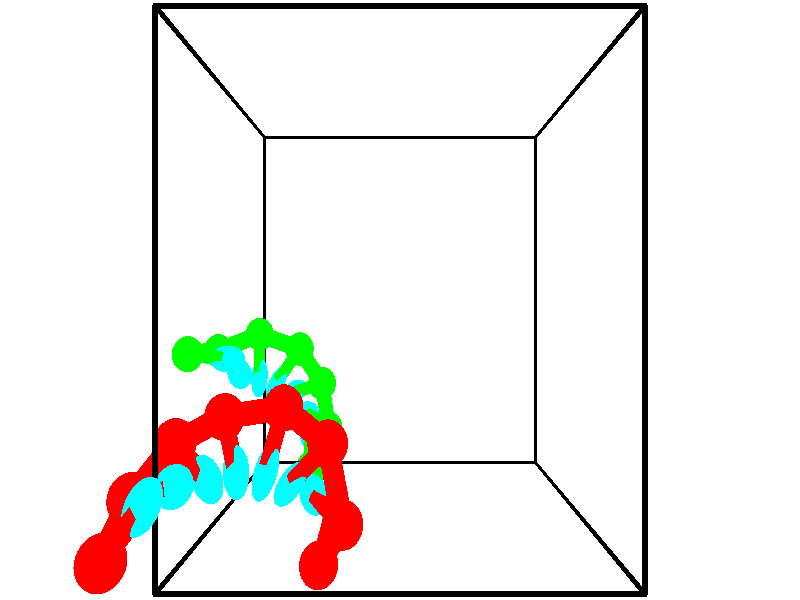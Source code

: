 // switches for output
#declare DRAW_BASES = 1; // possible values are 0, 1; only relevant for DNA ribbons
#declare DRAW_BASES_TYPE = 3; // possible values are 1, 2, 3; only relevant for DNA ribbons
#declare DRAW_FOG = 0; // set to 1 to enable fog

#include "colors.inc"

#include "transforms.inc"
background { rgb <1, 1, 1>}

#default {
   normal{
       ripples 0.25
       frequency 0.20
       turbulence 0.2
       lambda 5
   }
	finish {
		phong 0.1
		phong_size 40.
	}
}

// original window dimensions: 1024x640


// camera settings

camera {
	sky <-0, 1, 0>
	up <-0, 1, 0>
	right 1.6 * <1, 0, 0>
	location <2.5, 2.5, 11.1562>
	look_at <2.5, 2.5, 2.5>
	direction <0, 0, -8.6562>
	angle 67.0682
}


# declare cpy_camera_pos = <2.5, 2.5, 11.1562>;
# if (DRAW_FOG = 1)
fog {
	fog_type 2
	up vnormalize(cpy_camera_pos)
	color rgbt<1,1,1,0.3>
	distance 1e-5
	fog_alt 3e-3
	fog_offset 4
}
# end


// LIGHTS

# declare lum = 6;
global_settings {
	ambient_light rgb lum * <0.05, 0.05, 0.05>
	max_trace_level 15
}# declare cpy_direct_light_amount = 0.25;
light_source
{	1000 * <-1, -1, 1>,
	rgb lum * cpy_direct_light_amount
	parallel
}

light_source
{	1000 * <1, 1, -1>,
	rgb lum * cpy_direct_light_amount
	parallel
}

// strand 0

// nucleotide -1

// particle -1
sphere {
	<1.451264, -0.349586, 3.373205> 0.250000
	pigment { color rgbt <1,0,0,0> }
	no_shadow
}
cylinder {
	<1.543148, -0.028721, 3.152744>,  <1.598278, 0.163798, 3.020468>, 0.100000
	pigment { color rgbt <1,0,0,0> }
	no_shadow
}
cylinder {
	<1.543148, -0.028721, 3.152744>,  <1.451264, -0.349586, 3.373205>, 0.100000
	pigment { color rgbt <1,0,0,0> }
	no_shadow
}

// particle -1
sphere {
	<1.543148, -0.028721, 3.152744> 0.100000
	pigment { color rgbt <1,0,0,0> }
	no_shadow
}
sphere {
	0, 1
	scale<0.080000,0.200000,0.300000>
	matrix <-0.608797, 0.560255, 0.561677,
		0.759342, 0.206517, 0.617050,
		0.229709, 0.802163, -0.551152,
		1.612061, 0.211928, 2.987399>
	pigment { color rgbt <0,1,1,0> }
	no_shadow
}
cylinder {
	<1.799341, 0.205736, 3.767395>,  <1.451264, -0.349586, 3.373205>, 0.130000
	pigment { color rgbt <1,0,0,0> }
	no_shadow
}

// nucleotide -1

// particle -1
sphere {
	<1.799341, 0.205736, 3.767395> 0.250000
	pigment { color rgbt <1,0,0,0> }
	no_shadow
}
cylinder {
	<1.552898, 0.301784, 3.467326>,  <1.405033, 0.359412, 3.287285>, 0.100000
	pigment { color rgbt <1,0,0,0> }
	no_shadow
}
cylinder {
	<1.552898, 0.301784, 3.467326>,  <1.799341, 0.205736, 3.767395>, 0.100000
	pigment { color rgbt <1,0,0,0> }
	no_shadow
}

// particle -1
sphere {
	<1.552898, 0.301784, 3.467326> 0.100000
	pigment { color rgbt <1,0,0,0> }
	no_shadow
}
sphere {
	0, 1
	scale<0.080000,0.200000,0.300000>
	matrix <-0.655017, 0.372756, 0.657271,
		0.437454, 0.896324, -0.072376,
		-0.616106, 0.240119, -0.750171,
		1.368067, 0.373819, 3.242275>
	pigment { color rgbt <0,1,1,0> }
	no_shadow
}
cylinder {
	<1.602112, 1.009843, 3.653534>,  <1.799341, 0.205736, 3.767395>, 0.130000
	pigment { color rgbt <1,0,0,0> }
	no_shadow
}

// nucleotide -1

// particle -1
sphere {
	<1.602112, 1.009843, 3.653534> 0.250000
	pigment { color rgbt <1,0,0,0> }
	no_shadow
}
cylinder {
	<1.318050, 0.746471, 3.553811>,  <1.147614, 0.588449, 3.493977>, 0.100000
	pigment { color rgbt <1,0,0,0> }
	no_shadow
}
cylinder {
	<1.318050, 0.746471, 3.553811>,  <1.602112, 1.009843, 3.653534>, 0.100000
	pigment { color rgbt <1,0,0,0> }
	no_shadow
}

// particle -1
sphere {
	<1.318050, 0.746471, 3.553811> 0.100000
	pigment { color rgbt <1,0,0,0> }
	no_shadow
}
sphere {
	0, 1
	scale<0.080000,0.200000,0.300000>
	matrix <-0.638435, 0.452972, 0.622267,
		-0.296789, 0.601072, -0.742043,
		-0.710153, -0.658429, -0.249309,
		1.105005, 0.548943, 3.479018>
	pigment { color rgbt <0,1,1,0> }
	no_shadow
}
cylinder {
	<1.010607, 1.350101, 3.433904>,  <1.602112, 1.009843, 3.653534>, 0.130000
	pigment { color rgbt <1,0,0,0> }
	no_shadow
}

// nucleotide -1

// particle -1
sphere {
	<1.010607, 1.350101, 3.433904> 0.250000
	pigment { color rgbt <1,0,0,0> }
	no_shadow
}
cylinder {
	<0.910545, 0.991251, 3.579555>,  <0.850508, 0.775941, 3.666945>, 0.100000
	pigment { color rgbt <1,0,0,0> }
	no_shadow
}
cylinder {
	<0.910545, 0.991251, 3.579555>,  <1.010607, 1.350101, 3.433904>, 0.100000
	pigment { color rgbt <1,0,0,0> }
	no_shadow
}

// particle -1
sphere {
	<0.910545, 0.991251, 3.579555> 0.100000
	pigment { color rgbt <1,0,0,0> }
	no_shadow
}
sphere {
	0, 1
	scale<0.080000,0.200000,0.300000>
	matrix <-0.580391, 0.439968, 0.685254,
		-0.774964, -0.039917, -0.630744,
		-0.250154, -0.897126, 0.364127,
		0.835499, 0.722113, 3.688793>
	pigment { color rgbt <0,1,1,0> }
	no_shadow
}
cylinder {
	<0.271183, 1.261870, 3.485189>,  <1.010607, 1.350101, 3.433904>, 0.130000
	pigment { color rgbt <1,0,0,0> }
	no_shadow
}

// nucleotide -1

// particle -1
sphere {
	<0.271183, 1.261870, 3.485189> 0.250000
	pigment { color rgbt <1,0,0,0> }
	no_shadow
}
cylinder {
	<0.420490, 0.987633, 3.735192>,  <0.510074, 0.823091, 3.885194>, 0.100000
	pigment { color rgbt <1,0,0,0> }
	no_shadow
}
cylinder {
	<0.420490, 0.987633, 3.735192>,  <0.271183, 1.261870, 3.485189>, 0.100000
	pigment { color rgbt <1,0,0,0> }
	no_shadow
}

// particle -1
sphere {
	<0.420490, 0.987633, 3.735192> 0.100000
	pigment { color rgbt <1,0,0,0> }
	no_shadow
}
sphere {
	0, 1
	scale<0.080000,0.200000,0.300000>
	matrix <-0.565787, 0.365681, 0.739028,
		-0.735225, -0.629476, -0.251403,
		0.373267, -0.685592, 0.625008,
		0.532470, 0.781955, 3.922695>
	pigment { color rgbt <0,1,1,0> }
	no_shadow
}
cylinder {
	<-0.231583, 1.052276, 3.830695>,  <0.271183, 1.261870, 3.485189>, 0.130000
	pigment { color rgbt <1,0,0,0> }
	no_shadow
}

// nucleotide -1

// particle -1
sphere {
	<-0.231583, 1.052276, 3.830695> 0.250000
	pigment { color rgbt <1,0,0,0> }
	no_shadow
}
cylinder {
	<0.059948, 0.900248, 4.058504>,  <0.234867, 0.809030, 4.195189>, 0.100000
	pigment { color rgbt <1,0,0,0> }
	no_shadow
}
cylinder {
	<0.059948, 0.900248, 4.058504>,  <-0.231583, 1.052276, 3.830695>, 0.100000
	pigment { color rgbt <1,0,0,0> }
	no_shadow
}

// particle -1
sphere {
	<0.059948, 0.900248, 4.058504> 0.100000
	pigment { color rgbt <1,0,0,0> }
	no_shadow
}
sphere {
	0, 1
	scale<0.080000,0.200000,0.300000>
	matrix <-0.554028, 0.161392, 0.816704,
		-0.402322, -0.910768, -0.092944,
		0.728828, -0.380072, 0.569522,
		0.278596, 0.786226, 4.229361>
	pigment { color rgbt <0,1,1,0> }
	no_shadow
}
cylinder {
	<-0.563798, 0.613034, 4.288720>,  <-0.231583, 1.052276, 3.830695>, 0.130000
	pigment { color rgbt <1,0,0,0> }
	no_shadow
}

// nucleotide -1

// particle -1
sphere {
	<-0.563798, 0.613034, 4.288720> 0.250000
	pigment { color rgbt <1,0,0,0> }
	no_shadow
}
cylinder {
	<-0.221313, 0.723124, 4.463604>,  <-0.015823, 0.789178, 4.568534>, 0.100000
	pigment { color rgbt <1,0,0,0> }
	no_shadow
}
cylinder {
	<-0.221313, 0.723124, 4.463604>,  <-0.563798, 0.613034, 4.288720>, 0.100000
	pigment { color rgbt <1,0,0,0> }
	no_shadow
}

// particle -1
sphere {
	<-0.221313, 0.723124, 4.463604> 0.100000
	pigment { color rgbt <1,0,0,0> }
	no_shadow
}
sphere {
	0, 1
	scale<0.080000,0.200000,0.300000>
	matrix <-0.482393, 0.122986, 0.867278,
		0.184921, -0.953482, 0.238066,
		0.856214, 0.275220, 0.437211,
		0.035550, 0.805691, 4.594767>
	pigment { color rgbt <0,1,1,0> }
	no_shadow
}
cylinder {
	<-0.593992, 0.232011, 4.911553>,  <-0.563798, 0.613034, 4.288720>, 0.130000
	pigment { color rgbt <1,0,0,0> }
	no_shadow
}

// nucleotide -1

// particle -1
sphere {
	<-0.593992, 0.232011, 4.911553> 0.250000
	pigment { color rgbt <1,0,0,0> }
	no_shadow
}
cylinder {
	<-0.326984, 0.523973, 4.970415>,  <-0.166780, 0.699151, 5.005733>, 0.100000
	pigment { color rgbt <1,0,0,0> }
	no_shadow
}
cylinder {
	<-0.326984, 0.523973, 4.970415>,  <-0.593992, 0.232011, 4.911553>, 0.100000
	pigment { color rgbt <1,0,0,0> }
	no_shadow
}

// particle -1
sphere {
	<-0.326984, 0.523973, 4.970415> 0.100000
	pigment { color rgbt <1,0,0,0> }
	no_shadow
}
sphere {
	0, 1
	scale<0.080000,0.200000,0.300000>
	matrix <-0.379374, 0.163340, 0.910711,
		0.640698, -0.663744, 0.385940,
		0.667518, 0.729907, 0.147156,
		-0.126729, 0.742945, 5.014562>
	pigment { color rgbt <0,1,1,0> }
	no_shadow
}
// strand 1

// nucleotide -1

// particle -1
sphere {
	<-1.048498, 1.745133, 1.063468> 0.250000
	pigment { color rgbt <0,1,0,0> }
	no_shadow
}
cylinder {
	<-0.653099, 1.710930, 1.113367>,  <-0.415860, 1.690408, 1.143307>, 0.100000
	pigment { color rgbt <0,1,0,0> }
	no_shadow
}
cylinder {
	<-0.653099, 1.710930, 1.113367>,  <-1.048498, 1.745133, 1.063468>, 0.100000
	pigment { color rgbt <0,1,0,0> }
	no_shadow
}

// particle -1
sphere {
	<-0.653099, 1.710930, 1.113367> 0.100000
	pigment { color rgbt <0,1,0,0> }
	no_shadow
}
sphere {
	0, 1
	scale<0.080000,0.200000,0.300000>
	matrix <0.064375, -0.508500, -0.858652,
		0.136857, 0.856806, -0.497146,
		0.988497, -0.085508, 0.124748,
		-0.356550, 1.685277, 1.150792>
	pigment { color rgbt <0,1,1,0> }
	no_shadow
}
cylinder {
	<-0.770280, 1.737891, 0.289918>,  <-1.048498, 1.745133, 1.063468>, 0.130000
	pigment { color rgbt <0,1,0,0> }
	no_shadow
}

// nucleotide -1

// particle -1
sphere {
	<-0.770280, 1.737891, 0.289918> 0.250000
	pigment { color rgbt <0,1,0,0> }
	no_shadow
}
cylinder {
	<-0.491676, 1.565123, 0.519115>,  <-0.324514, 1.461462, 0.656634>, 0.100000
	pigment { color rgbt <0,1,0,0> }
	no_shadow
}
cylinder {
	<-0.491676, 1.565123, 0.519115>,  <-0.770280, 1.737891, 0.289918>, 0.100000
	pigment { color rgbt <0,1,0,0> }
	no_shadow
}

// particle -1
sphere {
	<-0.491676, 1.565123, 0.519115> 0.100000
	pigment { color rgbt <0,1,0,0> }
	no_shadow
}
sphere {
	0, 1
	scale<0.080000,0.200000,0.300000>
	matrix <0.378127, -0.457733, -0.804675,
		0.609833, 0.777126, -0.155494,
		0.696508, -0.431921, 0.572993,
		-0.282724, 1.435546, 0.691013>
	pigment { color rgbt <0,1,1,0> }
	no_shadow
}
cylinder {
	<-0.070346, 1.976295, 0.096819>,  <-0.770280, 1.737891, 0.289918>, 0.130000
	pigment { color rgbt <0,1,0,0> }
	no_shadow
}

// nucleotide -1

// particle -1
sphere {
	<-0.070346, 1.976295, 0.096819> 0.250000
	pigment { color rgbt <0,1,0,0> }
	no_shadow
}
cylinder {
	<-0.033569, 1.615941, 0.266502>,  <-0.011504, 1.399729, 0.368313>, 0.100000
	pigment { color rgbt <0,1,0,0> }
	no_shadow
}
cylinder {
	<-0.033569, 1.615941, 0.266502>,  <-0.070346, 1.976295, 0.096819>, 0.100000
	pigment { color rgbt <0,1,0,0> }
	no_shadow
}

// particle -1
sphere {
	<-0.033569, 1.615941, 0.266502> 0.100000
	pigment { color rgbt <0,1,0,0> }
	no_shadow
}
sphere {
	0, 1
	scale<0.080000,0.200000,0.300000>
	matrix <0.613390, -0.284352, -0.736816,
		0.784410, 0.327949, 0.526450,
		0.091941, -0.900885, 0.424209,
		-0.005987, 1.345676, 0.393765>
	pigment { color rgbt <0,1,1,0> }
	no_shadow
}
cylinder {
	<0.686400, 1.762268, 0.245691>,  <-0.070346, 1.976295, 0.096819>, 0.130000
	pigment { color rgbt <0,1,0,0> }
	no_shadow
}

// nucleotide -1

// particle -1
sphere {
	<0.686400, 1.762268, 0.245691> 0.250000
	pigment { color rgbt <0,1,0,0> }
	no_shadow
}
cylinder {
	<0.433044, 1.463979, 0.163021>,  <0.281031, 1.285005, 0.113419>, 0.100000
	pigment { color rgbt <0,1,0,0> }
	no_shadow
}
cylinder {
	<0.433044, 1.463979, 0.163021>,  <0.686400, 1.762268, 0.245691>, 0.100000
	pigment { color rgbt <0,1,0,0> }
	no_shadow
}

// particle -1
sphere {
	<0.433044, 1.463979, 0.163021> 0.100000
	pigment { color rgbt <0,1,0,0> }
	no_shadow
}
sphere {
	0, 1
	scale<0.080000,0.200000,0.300000>
	matrix <0.660375, -0.381663, -0.646714,
		0.403390, -0.546104, 0.734198,
		-0.633389, -0.745724, -0.206674,
		0.243028, 1.240262, 0.101019>
	pigment { color rgbt <0,1,1,0> }
	no_shadow
}
cylinder {
	<1.081763, 1.234341, 0.167396>,  <0.686400, 1.762268, 0.245691>, 0.130000
	pigment { color rgbt <0,1,0,0> }
	no_shadow
}

// nucleotide -1

// particle -1
sphere {
	<1.081763, 1.234341, 0.167396> 0.250000
	pigment { color rgbt <0,1,0,0> }
	no_shadow
}
cylinder {
	<0.757698, 1.131870, -0.043510>,  <0.563259, 1.070388, -0.170054>, 0.100000
	pigment { color rgbt <0,1,0,0> }
	no_shadow
}
cylinder {
	<0.757698, 1.131870, -0.043510>,  <1.081763, 1.234341, 0.167396>, 0.100000
	pigment { color rgbt <0,1,0,0> }
	no_shadow
}

// particle -1
sphere {
	<0.757698, 1.131870, -0.043510> 0.100000
	pigment { color rgbt <0,1,0,0> }
	no_shadow
}
sphere {
	0, 1
	scale<0.080000,0.200000,0.300000>
	matrix <0.585710, -0.390684, -0.710148,
		-0.024071, -0.884161, 0.466563,
		-0.810163, -0.256177, -0.527266,
		0.514649, 1.055017, -0.201690>
	pigment { color rgbt <0,1,1,0> }
	no_shadow
}
cylinder {
	<1.195020, 0.540944, 0.089702>,  <1.081763, 1.234341, 0.167396>, 0.130000
	pigment { color rgbt <0,1,0,0> }
	no_shadow
}

// nucleotide -1

// particle -1
sphere {
	<1.195020, 0.540944, 0.089702> 0.250000
	pigment { color rgbt <0,1,0,0> }
	no_shadow
}
cylinder {
	<0.926460, 0.630383, -0.192923>,  <0.765324, 0.684046, -0.362497>, 0.100000
	pigment { color rgbt <0,1,0,0> }
	no_shadow
}
cylinder {
	<0.926460, 0.630383, -0.192923>,  <1.195020, 0.540944, 0.089702>, 0.100000
	pigment { color rgbt <0,1,0,0> }
	no_shadow
}

// particle -1
sphere {
	<0.926460, 0.630383, -0.192923> 0.100000
	pigment { color rgbt <0,1,0,0> }
	no_shadow
}
sphere {
	0, 1
	scale<0.080000,0.200000,0.300000>
	matrix <0.433995, -0.654191, -0.619421,
		-0.600726, -0.722523, 0.342183,
		-0.671399, 0.223596, -0.706561,
		0.725041, 0.697461, -0.404891>
	pigment { color rgbt <0,1,1,0> }
	no_shadow
}
cylinder {
	<0.820202, -0.106765, -0.121713>,  <1.195020, 0.540944, 0.089702>, 0.130000
	pigment { color rgbt <0,1,0,0> }
	no_shadow
}

// nucleotide -1

// particle -1
sphere {
	<0.820202, -0.106765, -0.121713> 0.250000
	pigment { color rgbt <0,1,0,0> }
	no_shadow
}
cylinder {
	<0.765091, 0.152221, -0.421528>,  <0.732024, 0.307612, -0.601417>, 0.100000
	pigment { color rgbt <0,1,0,0> }
	no_shadow
}
cylinder {
	<0.765091, 0.152221, -0.421528>,  <0.820202, -0.106765, -0.121713>, 0.100000
	pigment { color rgbt <0,1,0,0> }
	no_shadow
}

// particle -1
sphere {
	<0.765091, 0.152221, -0.421528> 0.100000
	pigment { color rgbt <0,1,0,0> }
	no_shadow
}
sphere {
	0, 1
	scale<0.080000,0.200000,0.300000>
	matrix <0.472967, -0.621892, -0.624141,
		-0.870241, -0.440500, -0.220546,
		-0.137779, 0.647465, -0.749538,
		0.723757, 0.346460, -0.646389>
	pigment { color rgbt <0,1,1,0> }
	no_shadow
}
cylinder {
	<0.724535, -0.447546, -0.774607>,  <0.820202, -0.106765, -0.121713>, 0.130000
	pigment { color rgbt <0,1,0,0> }
	no_shadow
}

// nucleotide -1

// particle -1
sphere {
	<0.724535, -0.447546, -0.774607> 0.250000
	pigment { color rgbt <0,1,0,0> }
	no_shadow
}
cylinder {
	<0.786499, -0.086905, -0.936159>,  <0.823678, 0.129479, -1.033090>, 0.100000
	pigment { color rgbt <0,1,0,0> }
	no_shadow
}
cylinder {
	<0.786499, -0.086905, -0.936159>,  <0.724535, -0.447546, -0.774607>, 0.100000
	pigment { color rgbt <0,1,0,0> }
	no_shadow
}

// particle -1
sphere {
	<0.786499, -0.086905, -0.936159> 0.100000
	pigment { color rgbt <0,1,0,0> }
	no_shadow
}
sphere {
	0, 1
	scale<0.080000,0.200000,0.300000>
	matrix <0.539158, -0.419721, -0.730166,
		-0.827835, -0.104645, -0.551125,
		0.154910, 0.901600, -0.403880,
		0.832972, 0.183575, -1.057323>
	pigment { color rgbt <0,1,1,0> }
	no_shadow
}
// box output
cylinder {
	<0.000000, 0.000000, 0.000000>,  <5.000000, 0.000000, 0.000000>, 0.025000
	pigment { color rgbt <0,0,0,0> }
	no_shadow
}
cylinder {
	<0.000000, 0.000000, 0.000000>,  <0.000000, 5.000000, 0.000000>, 0.025000
	pigment { color rgbt <0,0,0,0> }
	no_shadow
}
cylinder {
	<0.000000, 0.000000, 0.000000>,  <0.000000, 0.000000, 5.000000>, 0.025000
	pigment { color rgbt <0,0,0,0> }
	no_shadow
}
cylinder {
	<5.000000, 5.000000, 5.000000>,  <0.000000, 5.000000, 5.000000>, 0.025000
	pigment { color rgbt <0,0,0,0> }
	no_shadow
}
cylinder {
	<5.000000, 5.000000, 5.000000>,  <5.000000, 0.000000, 5.000000>, 0.025000
	pigment { color rgbt <0,0,0,0> }
	no_shadow
}
cylinder {
	<5.000000, 5.000000, 5.000000>,  <5.000000, 5.000000, 0.000000>, 0.025000
	pigment { color rgbt <0,0,0,0> }
	no_shadow
}
cylinder {
	<0.000000, 0.000000, 5.000000>,  <0.000000, 5.000000, 5.000000>, 0.025000
	pigment { color rgbt <0,0,0,0> }
	no_shadow
}
cylinder {
	<0.000000, 0.000000, 5.000000>,  <5.000000, 0.000000, 5.000000>, 0.025000
	pigment { color rgbt <0,0,0,0> }
	no_shadow
}
cylinder {
	<5.000000, 5.000000, 0.000000>,  <0.000000, 5.000000, 0.000000>, 0.025000
	pigment { color rgbt <0,0,0,0> }
	no_shadow
}
cylinder {
	<5.000000, 5.000000, 0.000000>,  <5.000000, 0.000000, 0.000000>, 0.025000
	pigment { color rgbt <0,0,0,0> }
	no_shadow
}
cylinder {
	<5.000000, 0.000000, 5.000000>,  <5.000000, 0.000000, 0.000000>, 0.025000
	pigment { color rgbt <0,0,0,0> }
	no_shadow
}
cylinder {
	<0.000000, 5.000000, 0.000000>,  <0.000000, 5.000000, 5.000000>, 0.025000
	pigment { color rgbt <0,0,0,0> }
	no_shadow
}
// end of box output
